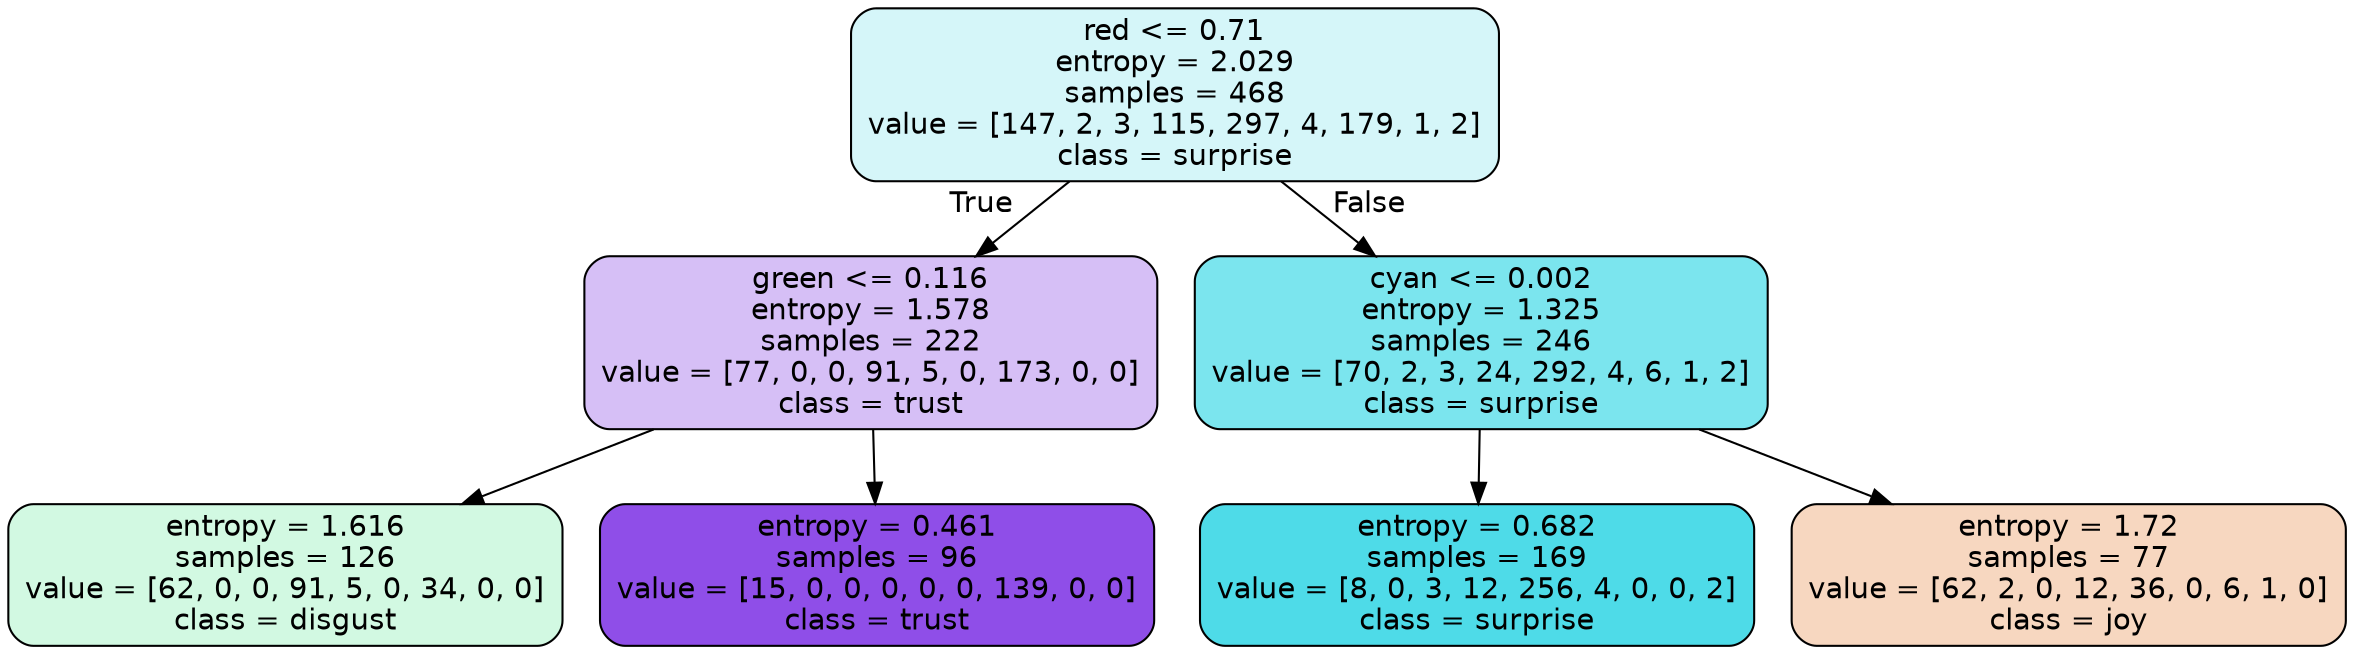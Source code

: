digraph Tree {
node [shape=box, style="filled, rounded", color="black", fontname=helvetica] ;
edge [fontname=helvetica] ;
0 [label="red <= 0.71\nentropy = 2.029\nsamples = 468\nvalue = [147, 2, 3, 115, 297, 4, 179, 1, 2]\nclass = surprise", fillcolor="#39d7e535"] ;
1 [label="green <= 0.116\nentropy = 1.578\nsamples = 222\nvalue = [77, 0, 0, 91, 5, 0, 173, 0, 0]\nclass = trust", fillcolor="#8139e552"] ;
0 -> 1 [labeldistance=2.5, labelangle=45, headlabel="True"] ;
2 [label="entropy = 1.616\nsamples = 126\nvalue = [62, 0, 0, 91, 5, 0, 34, 0, 0]\nclass = disgust", fillcolor="#39e58139"] ;
1 -> 2 ;
3 [label="entropy = 0.461\nsamples = 96\nvalue = [15, 0, 0, 0, 0, 0, 139, 0, 0]\nclass = trust", fillcolor="#8139e5e3"] ;
1 -> 3 ;
4 [label="cyan <= 0.002\nentropy = 1.325\nsamples = 246\nvalue = [70, 2, 3, 24, 292, 4, 6, 1, 2]\nclass = surprise", fillcolor="#39d7e5a9"] ;
0 -> 4 [labeldistance=2.5, labelangle=-45, headlabel="False"] ;
5 [label="entropy = 0.682\nsamples = 169\nvalue = [8, 0, 3, 12, 256, 4, 0, 0, 2]\nclass = surprise", fillcolor="#39d7e5e4"] ;
4 -> 5 ;
6 [label="entropy = 1.72\nsamples = 77\nvalue = [62, 2, 0, 12, 36, 0, 6, 1, 0]\nclass = joy", fillcolor="#e5813950"] ;
4 -> 6 ;
}